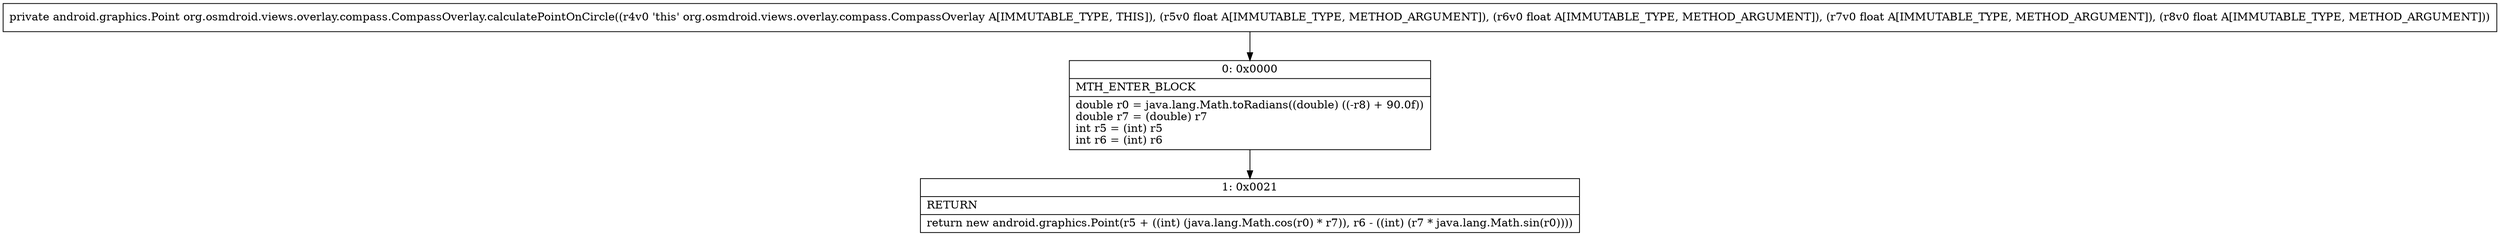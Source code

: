 digraph "CFG fororg.osmdroid.views.overlay.compass.CompassOverlay.calculatePointOnCircle(FFFF)Landroid\/graphics\/Point;" {
Node_0 [shape=record,label="{0\:\ 0x0000|MTH_ENTER_BLOCK\l|double r0 = java.lang.Math.toRadians((double) ((\-r8) + 90.0f))\ldouble r7 = (double) r7\lint r5 = (int) r5\lint r6 = (int) r6\l}"];
Node_1 [shape=record,label="{1\:\ 0x0021|RETURN\l|return new android.graphics.Point(r5 + ((int) (java.lang.Math.cos(r0) * r7)), r6 \- ((int) (r7 * java.lang.Math.sin(r0))))\l}"];
MethodNode[shape=record,label="{private android.graphics.Point org.osmdroid.views.overlay.compass.CompassOverlay.calculatePointOnCircle((r4v0 'this' org.osmdroid.views.overlay.compass.CompassOverlay A[IMMUTABLE_TYPE, THIS]), (r5v0 float A[IMMUTABLE_TYPE, METHOD_ARGUMENT]), (r6v0 float A[IMMUTABLE_TYPE, METHOD_ARGUMENT]), (r7v0 float A[IMMUTABLE_TYPE, METHOD_ARGUMENT]), (r8v0 float A[IMMUTABLE_TYPE, METHOD_ARGUMENT])) }"];
MethodNode -> Node_0;
Node_0 -> Node_1;
}

